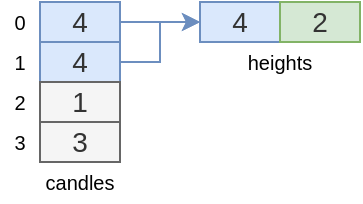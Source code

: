 <mxfile version="26.0.16" pages="4">
  <diagram name="1" id="raGk_D8FTLXwgUmbc4jt">
    <mxGraphModel dx="830" dy="492" grid="1" gridSize="10" guides="1" tooltips="1" connect="1" arrows="1" fold="1" page="1" pageScale="1" pageWidth="260" pageHeight="180" math="0" shadow="0">
      <root>
        <mxCell id="0" />
        <mxCell id="1" parent="0" />
        <mxCell id="x8uP3wBbTGdrQDQwm__z-19" style="edgeStyle=orthogonalEdgeStyle;rounded=0;orthogonalLoop=1;jettySize=auto;html=1;exitX=1;exitY=0.5;exitDx=0;exitDy=0;entryX=0;entryY=0.5;entryDx=0;entryDy=0;fillColor=#dae8fc;strokeColor=#6c8ebf;" edge="1" parent="1" source="zCmTgFsGxIaxcytd8qIg-1" target="x8uP3wBbTGdrQDQwm__z-2">
          <mxGeometry relative="1" as="geometry" />
        </mxCell>
        <mxCell id="zCmTgFsGxIaxcytd8qIg-1" value="4" style="text;html=1;align=center;verticalAlign=middle;whiteSpace=wrap;rounded=0;fillColor=#dae8fc;strokeColor=#6c8ebf;fontSize=14;fontColor=#333333;" parent="1" vertex="1">
          <mxGeometry x="60" y="40" width="40" height="20" as="geometry" />
        </mxCell>
        <mxCell id="AQBsLTuEEX6UYwU5JBV7-1" value="candles" style="text;html=1;align=center;verticalAlign=middle;whiteSpace=wrap;rounded=0;fontSize=10;" parent="1" vertex="1">
          <mxGeometry x="60" y="120.0" width="40" height="20" as="geometry" />
        </mxCell>
        <mxCell id="x8uP3wBbTGdrQDQwm__z-20" style="edgeStyle=orthogonalEdgeStyle;rounded=0;orthogonalLoop=1;jettySize=auto;html=1;exitX=1;exitY=0.5;exitDx=0;exitDy=0;fillColor=#dae8fc;strokeColor=#6c8ebf;" edge="1" parent="1" source="ppWKIRa7KteUTko_k6aL-1" target="x8uP3wBbTGdrQDQwm__z-2">
          <mxGeometry relative="1" as="geometry" />
        </mxCell>
        <mxCell id="ppWKIRa7KteUTko_k6aL-1" value="4" style="text;html=1;align=center;verticalAlign=middle;whiteSpace=wrap;rounded=0;fillColor=#dae8fc;strokeColor=#6c8ebf;fontSize=14;fontColor=#333333;" parent="1" vertex="1">
          <mxGeometry x="60" y="60" width="40" height="20" as="geometry" />
        </mxCell>
        <mxCell id="ppWKIRa7KteUTko_k6aL-2" value="1" style="text;html=1;align=center;verticalAlign=middle;whiteSpace=wrap;rounded=0;fillColor=#f5f5f5;strokeColor=#666666;fontSize=14;fontColor=#333333;" parent="1" vertex="1">
          <mxGeometry x="60" y="80" width="40" height="20" as="geometry" />
        </mxCell>
        <mxCell id="ppWKIRa7KteUTko_k6aL-3" value="3" style="text;html=1;align=center;verticalAlign=middle;whiteSpace=wrap;rounded=0;fillColor=#f5f5f5;strokeColor=#666666;fontSize=14;fontColor=#333333;" parent="1" vertex="1">
          <mxGeometry x="60" y="100" width="40" height="20" as="geometry" />
        </mxCell>
        <mxCell id="ppWKIRa7KteUTko_k6aL-31" value="0" style="text;html=1;align=center;verticalAlign=middle;whiteSpace=wrap;rounded=0;fontSize=10;" parent="1" vertex="1">
          <mxGeometry x="40" y="40" width="20" height="20" as="geometry" />
        </mxCell>
        <mxCell id="ppWKIRa7KteUTko_k6aL-32" value="1" style="text;html=1;align=center;verticalAlign=middle;whiteSpace=wrap;rounded=0;fontSize=10;" parent="1" vertex="1">
          <mxGeometry x="40" y="60" width="20" height="20" as="geometry" />
        </mxCell>
        <mxCell id="ppWKIRa7KteUTko_k6aL-33" value="2" style="text;html=1;align=center;verticalAlign=middle;whiteSpace=wrap;rounded=0;fontSize=10;" parent="1" vertex="1">
          <mxGeometry x="40" y="80" width="20" height="20" as="geometry" />
        </mxCell>
        <mxCell id="ppWKIRa7KteUTko_k6aL-34" value="3" style="text;html=1;align=center;verticalAlign=middle;whiteSpace=wrap;rounded=0;fontSize=10;" parent="1" vertex="1">
          <mxGeometry x="40" y="100" width="20" height="20" as="geometry" />
        </mxCell>
        <mxCell id="x8uP3wBbTGdrQDQwm__z-2" value="4" style="text;html=1;align=center;verticalAlign=middle;whiteSpace=wrap;rounded=0;fillColor=#dae8fc;strokeColor=#6c8ebf;fontSize=14;fontColor=#333333;" vertex="1" parent="1">
          <mxGeometry x="140" y="40" width="40" height="20" as="geometry" />
        </mxCell>
        <mxCell id="x8uP3wBbTGdrQDQwm__z-3" value="heights" style="text;html=1;align=center;verticalAlign=middle;whiteSpace=wrap;rounded=0;fontSize=10;" vertex="1" parent="1">
          <mxGeometry x="140" y="60" width="80" height="20" as="geometry" />
        </mxCell>
        <mxCell id="x8uP3wBbTGdrQDQwm__z-11" value="2" style="text;html=1;align=center;verticalAlign=middle;whiteSpace=wrap;rounded=0;fillColor=#d5e8d4;strokeColor=#82b366;fontSize=14;fontColor=#333333;" vertex="1" parent="1">
          <mxGeometry x="180" y="40" width="40" height="20" as="geometry" />
        </mxCell>
      </root>
    </mxGraphModel>
  </diagram>
  <diagram name="2" id="VMZXaoMX3Kjy1S4PFPuW">
    <mxGraphModel dx="691" dy="410" grid="1" gridSize="10" guides="1" tooltips="1" connect="1" arrows="1" fold="1" page="1" pageScale="1" pageWidth="260" pageHeight="180" math="0" shadow="0">
      <root>
        <mxCell id="SB0mgCRG-YSph16j7FDe-0" />
        <mxCell id="SB0mgCRG-YSph16j7FDe-1" parent="SB0mgCRG-YSph16j7FDe-0" />
        <mxCell id="SB0mgCRG-YSph16j7FDe-3" value="4" style="text;html=1;align=center;verticalAlign=middle;whiteSpace=wrap;rounded=0;fillColor=#f5f5f5;strokeColor=#666666;fontSize=14;fontColor=#333333;" vertex="1" parent="SB0mgCRG-YSph16j7FDe-1">
          <mxGeometry x="60" y="40" width="40" height="20" as="geometry" />
        </mxCell>
        <mxCell id="SB0mgCRG-YSph16j7FDe-4" value="candles" style="text;html=1;align=center;verticalAlign=middle;whiteSpace=wrap;rounded=0;fontSize=10;" vertex="1" parent="SB0mgCRG-YSph16j7FDe-1">
          <mxGeometry x="60" y="120.0" width="40" height="20" as="geometry" />
        </mxCell>
        <mxCell id="SB0mgCRG-YSph16j7FDe-6" value="4" style="text;html=1;align=center;verticalAlign=middle;whiteSpace=wrap;rounded=0;fillColor=#f5f5f5;strokeColor=#666666;fontSize=14;fontColor=#333333;" vertex="1" parent="SB0mgCRG-YSph16j7FDe-1">
          <mxGeometry x="60" y="60" width="40" height="20" as="geometry" />
        </mxCell>
        <mxCell id="UzH0n1iPpcDsgOPquJox-2" style="edgeStyle=orthogonalEdgeStyle;rounded=0;orthogonalLoop=1;jettySize=auto;html=1;exitX=1;exitY=0.5;exitDx=0;exitDy=0;entryX=0;entryY=0.5;entryDx=0;entryDy=0;fillColor=#dae8fc;strokeColor=#6c8ebf;" edge="1" parent="SB0mgCRG-YSph16j7FDe-1" source="SB0mgCRG-YSph16j7FDe-7" target="UzH0n1iPpcDsgOPquJox-0">
          <mxGeometry relative="1" as="geometry" />
        </mxCell>
        <mxCell id="SB0mgCRG-YSph16j7FDe-7" value="1" style="text;html=1;align=center;verticalAlign=middle;whiteSpace=wrap;rounded=0;fillColor=#dae8fc;strokeColor=#6c8ebf;fontSize=14;fontColor=#333333;" vertex="1" parent="SB0mgCRG-YSph16j7FDe-1">
          <mxGeometry x="60" y="80" width="40" height="20" as="geometry" />
        </mxCell>
        <mxCell id="SB0mgCRG-YSph16j7FDe-8" value="3" style="text;html=1;align=center;verticalAlign=middle;whiteSpace=wrap;rounded=0;fillColor=#f5f5f5;strokeColor=#666666;fontSize=14;fontColor=#333333;" vertex="1" parent="SB0mgCRG-YSph16j7FDe-1">
          <mxGeometry x="60" y="100" width="40" height="20" as="geometry" />
        </mxCell>
        <mxCell id="SB0mgCRG-YSph16j7FDe-9" value="0" style="text;html=1;align=center;verticalAlign=middle;whiteSpace=wrap;rounded=0;fontSize=10;" vertex="1" parent="SB0mgCRG-YSph16j7FDe-1">
          <mxGeometry x="40" y="40" width="20" height="20" as="geometry" />
        </mxCell>
        <mxCell id="SB0mgCRG-YSph16j7FDe-10" value="1" style="text;html=1;align=center;verticalAlign=middle;whiteSpace=wrap;rounded=0;fontSize=10;" vertex="1" parent="SB0mgCRG-YSph16j7FDe-1">
          <mxGeometry x="40" y="60" width="20" height="20" as="geometry" />
        </mxCell>
        <mxCell id="SB0mgCRG-YSph16j7FDe-11" value="2" style="text;html=1;align=center;verticalAlign=middle;whiteSpace=wrap;rounded=0;fontSize=10;" vertex="1" parent="SB0mgCRG-YSph16j7FDe-1">
          <mxGeometry x="40" y="80" width="20" height="20" as="geometry" />
        </mxCell>
        <mxCell id="SB0mgCRG-YSph16j7FDe-12" value="3" style="text;html=1;align=center;verticalAlign=middle;whiteSpace=wrap;rounded=0;fontSize=10;" vertex="1" parent="SB0mgCRG-YSph16j7FDe-1">
          <mxGeometry x="40" y="100" width="20" height="20" as="geometry" />
        </mxCell>
        <mxCell id="SB0mgCRG-YSph16j7FDe-13" value="4" style="text;html=1;align=center;verticalAlign=middle;whiteSpace=wrap;rounded=0;fillColor=#f5f5f5;strokeColor=#666666;fontSize=14;fontColor=#333333;" vertex="1" parent="SB0mgCRG-YSph16j7FDe-1">
          <mxGeometry x="140" y="40" width="40" height="20" as="geometry" />
        </mxCell>
        <mxCell id="SB0mgCRG-YSph16j7FDe-14" value="heights" style="text;html=1;align=center;verticalAlign=middle;whiteSpace=wrap;rounded=0;fontSize=10;" vertex="1" parent="SB0mgCRG-YSph16j7FDe-1">
          <mxGeometry x="140" y="80" width="80" height="20" as="geometry" />
        </mxCell>
        <mxCell id="SB0mgCRG-YSph16j7FDe-15" value="2" style="text;html=1;align=center;verticalAlign=middle;whiteSpace=wrap;rounded=0;fillColor=#f5f5f5;strokeColor=#666666;fontSize=14;fontColor=#333333;" vertex="1" parent="SB0mgCRG-YSph16j7FDe-1">
          <mxGeometry x="180" y="40" width="40" height="20" as="geometry" />
        </mxCell>
        <mxCell id="UzH0n1iPpcDsgOPquJox-0" value="1" style="text;html=1;align=center;verticalAlign=middle;whiteSpace=wrap;rounded=0;fillColor=#dae8fc;strokeColor=#6c8ebf;fontSize=14;fontColor=#333333;" vertex="1" parent="SB0mgCRG-YSph16j7FDe-1">
          <mxGeometry x="140" y="60" width="40" height="20" as="geometry" />
        </mxCell>
        <mxCell id="UzH0n1iPpcDsgOPquJox-1" value="1" style="text;html=1;align=center;verticalAlign=middle;whiteSpace=wrap;rounded=0;fillColor=#d5e8d4;strokeColor=#82b366;fontSize=14;fontColor=#333333;" vertex="1" parent="SB0mgCRG-YSph16j7FDe-1">
          <mxGeometry x="180" y="60" width="40" height="20" as="geometry" />
        </mxCell>
      </root>
    </mxGraphModel>
  </diagram>
  <diagram name="3" id="tVpas1ZQfwROokFocxq5">
    <mxGraphModel dx="830" dy="492" grid="1" gridSize="10" guides="1" tooltips="1" connect="1" arrows="1" fold="1" page="1" pageScale="1" pageWidth="260" pageHeight="180" math="0" shadow="0">
      <root>
        <mxCell id="s33hXL1QiUJGGZeKe5oB-0" />
        <mxCell id="s33hXL1QiUJGGZeKe5oB-1" parent="s33hXL1QiUJGGZeKe5oB-0" />
        <mxCell id="s33hXL1QiUJGGZeKe5oB-2" value="4" style="text;html=1;align=center;verticalAlign=middle;whiteSpace=wrap;rounded=0;fillColor=#f5f5f5;strokeColor=#666666;fontSize=14;fontColor=#333333;" vertex="1" parent="s33hXL1QiUJGGZeKe5oB-1">
          <mxGeometry x="60" y="40" width="40" height="20" as="geometry" />
        </mxCell>
        <mxCell id="s33hXL1QiUJGGZeKe5oB-3" value="candles" style="text;html=1;align=center;verticalAlign=middle;whiteSpace=wrap;rounded=0;fontSize=10;" vertex="1" parent="s33hXL1QiUJGGZeKe5oB-1">
          <mxGeometry x="60" y="120.0" width="40" height="20" as="geometry" />
        </mxCell>
        <mxCell id="s33hXL1QiUJGGZeKe5oB-4" value="4" style="text;html=1;align=center;verticalAlign=middle;whiteSpace=wrap;rounded=0;fillColor=#f5f5f5;strokeColor=#666666;fontSize=14;fontColor=#333333;" vertex="1" parent="s33hXL1QiUJGGZeKe5oB-1">
          <mxGeometry x="60" y="60" width="40" height="20" as="geometry" />
        </mxCell>
        <mxCell id="s33hXL1QiUJGGZeKe5oB-5" style="edgeStyle=orthogonalEdgeStyle;rounded=0;orthogonalLoop=1;jettySize=auto;html=1;exitX=1;exitY=0.5;exitDx=0;exitDy=0;entryX=0;entryY=0.5;entryDx=0;entryDy=0;fillColor=#dae8fc;strokeColor=#6c8ebf;" edge="1" parent="s33hXL1QiUJGGZeKe5oB-1" source="s33hXL1QiUJGGZeKe5oB-7" target="o20SZCNOPmh6Va6OyxF4-0">
          <mxGeometry relative="1" as="geometry" />
        </mxCell>
        <mxCell id="s33hXL1QiUJGGZeKe5oB-6" value="1" style="text;html=1;align=center;verticalAlign=middle;whiteSpace=wrap;rounded=0;fillColor=#f5f5f5;strokeColor=#666666;fontSize=14;fontColor=#333333;" vertex="1" parent="s33hXL1QiUJGGZeKe5oB-1">
          <mxGeometry x="60" y="80" width="40" height="20" as="geometry" />
        </mxCell>
        <mxCell id="s33hXL1QiUJGGZeKe5oB-7" value="3" style="text;html=1;align=center;verticalAlign=middle;whiteSpace=wrap;rounded=0;fillColor=#dae8fc;strokeColor=#6c8ebf;fontSize=14;fontColor=#333333;" vertex="1" parent="s33hXL1QiUJGGZeKe5oB-1">
          <mxGeometry x="60" y="100" width="40" height="20" as="geometry" />
        </mxCell>
        <mxCell id="s33hXL1QiUJGGZeKe5oB-8" value="0" style="text;html=1;align=center;verticalAlign=middle;whiteSpace=wrap;rounded=0;fontSize=10;" vertex="1" parent="s33hXL1QiUJGGZeKe5oB-1">
          <mxGeometry x="40" y="40" width="20" height="20" as="geometry" />
        </mxCell>
        <mxCell id="s33hXL1QiUJGGZeKe5oB-9" value="1" style="text;html=1;align=center;verticalAlign=middle;whiteSpace=wrap;rounded=0;fontSize=10;" vertex="1" parent="s33hXL1QiUJGGZeKe5oB-1">
          <mxGeometry x="40" y="60" width="20" height="20" as="geometry" />
        </mxCell>
        <mxCell id="s33hXL1QiUJGGZeKe5oB-10" value="2" style="text;html=1;align=center;verticalAlign=middle;whiteSpace=wrap;rounded=0;fontSize=10;" vertex="1" parent="s33hXL1QiUJGGZeKe5oB-1">
          <mxGeometry x="40" y="80" width="20" height="20" as="geometry" />
        </mxCell>
        <mxCell id="s33hXL1QiUJGGZeKe5oB-11" value="3" style="text;html=1;align=center;verticalAlign=middle;whiteSpace=wrap;rounded=0;fontSize=10;" vertex="1" parent="s33hXL1QiUJGGZeKe5oB-1">
          <mxGeometry x="40" y="100" width="20" height="20" as="geometry" />
        </mxCell>
        <mxCell id="s33hXL1QiUJGGZeKe5oB-12" value="4" style="text;html=1;align=center;verticalAlign=middle;whiteSpace=wrap;rounded=0;fillColor=#f5f5f5;strokeColor=#666666;fontSize=14;fontColor=#333333;" vertex="1" parent="s33hXL1QiUJGGZeKe5oB-1">
          <mxGeometry x="140" y="40" width="40" height="20" as="geometry" />
        </mxCell>
        <mxCell id="s33hXL1QiUJGGZeKe5oB-13" value="heights" style="text;html=1;align=center;verticalAlign=middle;whiteSpace=wrap;rounded=0;fontSize=10;" vertex="1" parent="s33hXL1QiUJGGZeKe5oB-1">
          <mxGeometry x="140" y="100" width="80" height="20" as="geometry" />
        </mxCell>
        <mxCell id="s33hXL1QiUJGGZeKe5oB-14" value="2" style="text;html=1;align=center;verticalAlign=middle;whiteSpace=wrap;rounded=0;fillColor=#f5f5f5;strokeColor=#666666;fontSize=14;fontColor=#333333;" vertex="1" parent="s33hXL1QiUJGGZeKe5oB-1">
          <mxGeometry x="180" y="40" width="40" height="20" as="geometry" />
        </mxCell>
        <mxCell id="s33hXL1QiUJGGZeKe5oB-15" value="1" style="text;html=1;align=center;verticalAlign=middle;whiteSpace=wrap;rounded=0;fillColor=#f5f5f5;strokeColor=#666666;fontSize=14;fontColor=#333333;" vertex="1" parent="s33hXL1QiUJGGZeKe5oB-1">
          <mxGeometry x="140" y="60" width="40" height="20" as="geometry" />
        </mxCell>
        <mxCell id="s33hXL1QiUJGGZeKe5oB-16" value="1" style="text;html=1;align=center;verticalAlign=middle;whiteSpace=wrap;rounded=0;fillColor=#f5f5f5;strokeColor=#666666;fontSize=14;fontColor=#333333;" vertex="1" parent="s33hXL1QiUJGGZeKe5oB-1">
          <mxGeometry x="180" y="60" width="40" height="20" as="geometry" />
        </mxCell>
        <mxCell id="o20SZCNOPmh6Va6OyxF4-0" value="3" style="text;html=1;align=center;verticalAlign=middle;whiteSpace=wrap;rounded=0;fillColor=#dae8fc;strokeColor=#6c8ebf;fontSize=14;fontColor=#333333;" vertex="1" parent="s33hXL1QiUJGGZeKe5oB-1">
          <mxGeometry x="140" y="80" width="40" height="20" as="geometry" />
        </mxCell>
        <mxCell id="o20SZCNOPmh6Va6OyxF4-1" value="1" style="text;html=1;align=center;verticalAlign=middle;whiteSpace=wrap;rounded=0;fillColor=#d5e8d4;strokeColor=#82b366;fontSize=14;fontColor=#333333;" vertex="1" parent="s33hXL1QiUJGGZeKe5oB-1">
          <mxGeometry x="180" y="80" width="40" height="20" as="geometry" />
        </mxCell>
      </root>
    </mxGraphModel>
  </diagram>
  <diagram name="4" id="sW0oXKryxGAanoCMeKTw">
    <mxGraphModel dx="988" dy="586" grid="1" gridSize="10" guides="1" tooltips="1" connect="1" arrows="1" fold="1" page="1" pageScale="1" pageWidth="240" pageHeight="160" math="0" shadow="0">
      <root>
        <mxCell id="3eQucSmIyZAVgPjasoEY-0" />
        <mxCell id="3eQucSmIyZAVgPjasoEY-1" parent="3eQucSmIyZAVgPjasoEY-0" />
        <mxCell id="3eQucSmIyZAVgPjasoEY-12" value="4" style="text;html=1;align=center;verticalAlign=middle;whiteSpace=wrap;rounded=0;fillColor=#f5f5f5;strokeColor=#666666;fontSize=14;fontColor=#333333;" vertex="1" parent="3eQucSmIyZAVgPjasoEY-1">
          <mxGeometry x="40" y="40" width="40" height="20" as="geometry" />
        </mxCell>
        <mxCell id="3eQucSmIyZAVgPjasoEY-13" value="heights" style="text;html=1;align=center;verticalAlign=middle;whiteSpace=wrap;rounded=0;fontSize=10;" vertex="1" parent="3eQucSmIyZAVgPjasoEY-1">
          <mxGeometry x="40" y="100" width="80" height="20" as="geometry" />
        </mxCell>
        <mxCell id="3eQucSmIyZAVgPjasoEY-14" value="2" style="text;html=1;align=center;verticalAlign=middle;whiteSpace=wrap;rounded=0;fillColor=#d5e8d4;strokeColor=#82b366;fontSize=14;fontColor=#333333;" vertex="1" parent="3eQucSmIyZAVgPjasoEY-1">
          <mxGeometry x="80" y="40" width="40" height="20" as="geometry" />
        </mxCell>
        <mxCell id="3eQucSmIyZAVgPjasoEY-15" value="1" style="text;html=1;align=center;verticalAlign=middle;whiteSpace=wrap;rounded=0;fillColor=#f5f5f5;strokeColor=#666666;fontSize=14;fontColor=#333333;" vertex="1" parent="3eQucSmIyZAVgPjasoEY-1">
          <mxGeometry x="40" y="60" width="40" height="20" as="geometry" />
        </mxCell>
        <mxCell id="MG2tqdUs8QIIxh-vPYQ7-3" style="edgeStyle=orthogonalEdgeStyle;rounded=0;orthogonalLoop=1;jettySize=auto;html=1;exitX=1;exitY=0.5;exitDx=0;exitDy=0;entryX=0;entryY=0.5;entryDx=0;entryDy=0;fillColor=#dae8fc;strokeColor=#6c8ebf;" edge="1" parent="3eQucSmIyZAVgPjasoEY-1" source="3eQucSmIyZAVgPjasoEY-16" target="MG2tqdUs8QIIxh-vPYQ7-0">
          <mxGeometry relative="1" as="geometry" />
        </mxCell>
        <mxCell id="3eQucSmIyZAVgPjasoEY-16" value="1" style="text;html=1;align=center;verticalAlign=middle;whiteSpace=wrap;rounded=0;fillColor=#dae8fc;strokeColor=#6c8ebf;fontSize=14;fontColor=#333333;" vertex="1" parent="3eQucSmIyZAVgPjasoEY-1">
          <mxGeometry x="80" y="60" width="40" height="20" as="geometry" />
        </mxCell>
        <mxCell id="3eQucSmIyZAVgPjasoEY-17" value="3" style="text;html=1;align=center;verticalAlign=middle;whiteSpace=wrap;rounded=0;fillColor=#f5f5f5;strokeColor=#666666;fontSize=14;fontColor=#333333;" vertex="1" parent="3eQucSmIyZAVgPjasoEY-1">
          <mxGeometry x="40" y="80" width="40" height="20" as="geometry" />
        </mxCell>
        <mxCell id="MG2tqdUs8QIIxh-vPYQ7-4" style="edgeStyle=orthogonalEdgeStyle;rounded=0;orthogonalLoop=1;jettySize=auto;html=1;exitX=1;exitY=0.5;exitDx=0;exitDy=0;entryX=0;entryY=0.5;entryDx=0;entryDy=0;fillColor=#dae8fc;strokeColor=#6c8ebf;" edge="1" parent="3eQucSmIyZAVgPjasoEY-1" source="3eQucSmIyZAVgPjasoEY-18" target="MG2tqdUs8QIIxh-vPYQ7-0">
          <mxGeometry relative="1" as="geometry" />
        </mxCell>
        <mxCell id="3eQucSmIyZAVgPjasoEY-18" value="1" style="text;html=1;align=center;verticalAlign=middle;whiteSpace=wrap;rounded=0;fillColor=#dae8fc;strokeColor=#6c8ebf;fontSize=14;fontColor=#333333;" vertex="1" parent="3eQucSmIyZAVgPjasoEY-1">
          <mxGeometry x="80" y="80" width="40" height="20" as="geometry" />
        </mxCell>
        <mxCell id="MG2tqdUs8QIIxh-vPYQ7-0" value="2" style="text;html=1;align=center;verticalAlign=middle;whiteSpace=wrap;rounded=0;fillColor=#d5e8d4;strokeColor=#82b366;fontSize=14;fontColor=#333333;" vertex="1" parent="3eQucSmIyZAVgPjasoEY-1">
          <mxGeometry x="160" y="40" width="40" height="40" as="geometry" />
        </mxCell>
        <mxCell id="MG2tqdUs8QIIxh-vPYQ7-2" value="result" style="text;html=1;align=center;verticalAlign=middle;whiteSpace=wrap;rounded=0;fontSize=10;" vertex="1" parent="3eQucSmIyZAVgPjasoEY-1">
          <mxGeometry x="160" y="80" width="40" height="20" as="geometry" />
        </mxCell>
        <mxCell id="MG2tqdUs8QIIxh-vPYQ7-1" value="&lt;font style=&quot;font-size: 10px;&quot;&gt;max(2, 1, 1) = 2&lt;/font&gt;" style="edgeStyle=orthogonalEdgeStyle;rounded=0;orthogonalLoop=1;jettySize=auto;html=1;exitX=1;exitY=0.5;exitDx=0;exitDy=0;entryX=0;entryY=0.5;entryDx=0;entryDy=0;fillColor=#d5e8d4;strokeColor=#82b366;" edge="1" parent="3eQucSmIyZAVgPjasoEY-1" source="3eQucSmIyZAVgPjasoEY-14" target="MG2tqdUs8QIIxh-vPYQ7-0">
          <mxGeometry x="-0.2" y="-20" relative="1" as="geometry">
            <mxPoint x="20" y="-20" as="offset" />
          </mxGeometry>
        </mxCell>
      </root>
    </mxGraphModel>
  </diagram>
</mxfile>
